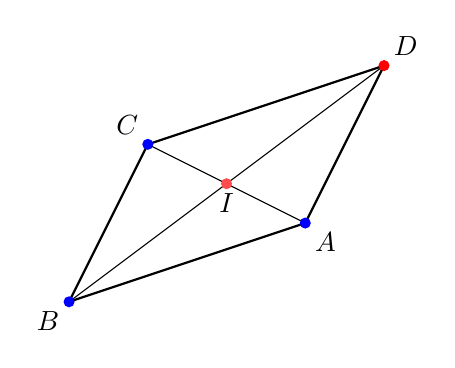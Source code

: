 \begin{tikzpicture}
 %    \draw[lightgray] (-2,-2) grid (4,3);

  %     \draw[gray] (-0.5,0)--(4.5,0);
   %    \draw[gray] (0,-0.5)--(0,3.5);

       \draw[thick] (0,0)--(3,1)--(4,3)--(1,2)--cycle;
       \draw (0,0)--(4,3);
       \draw (3,1)--(1,2);


       \fill[blue] (0,0) circle (2pt);
       \fill[blue] (3,1) circle (2pt);
       \fill[blue] (1,2) circle (2pt);
       \fill[red] (4,3) circle (2pt);

       \node at (0,0) [below left] {$B$}; 
       \node at (3,1) [below right] {$A$}; 
       \node at (1,2) [above left] {$C$}; 
       \node at (4,3) [above right] {$D$}; 
       \node at (2,1.5) [below] {$I$};
       \fill[red!70] (2,1.5) circle (2pt);
\end{tikzpicture}
